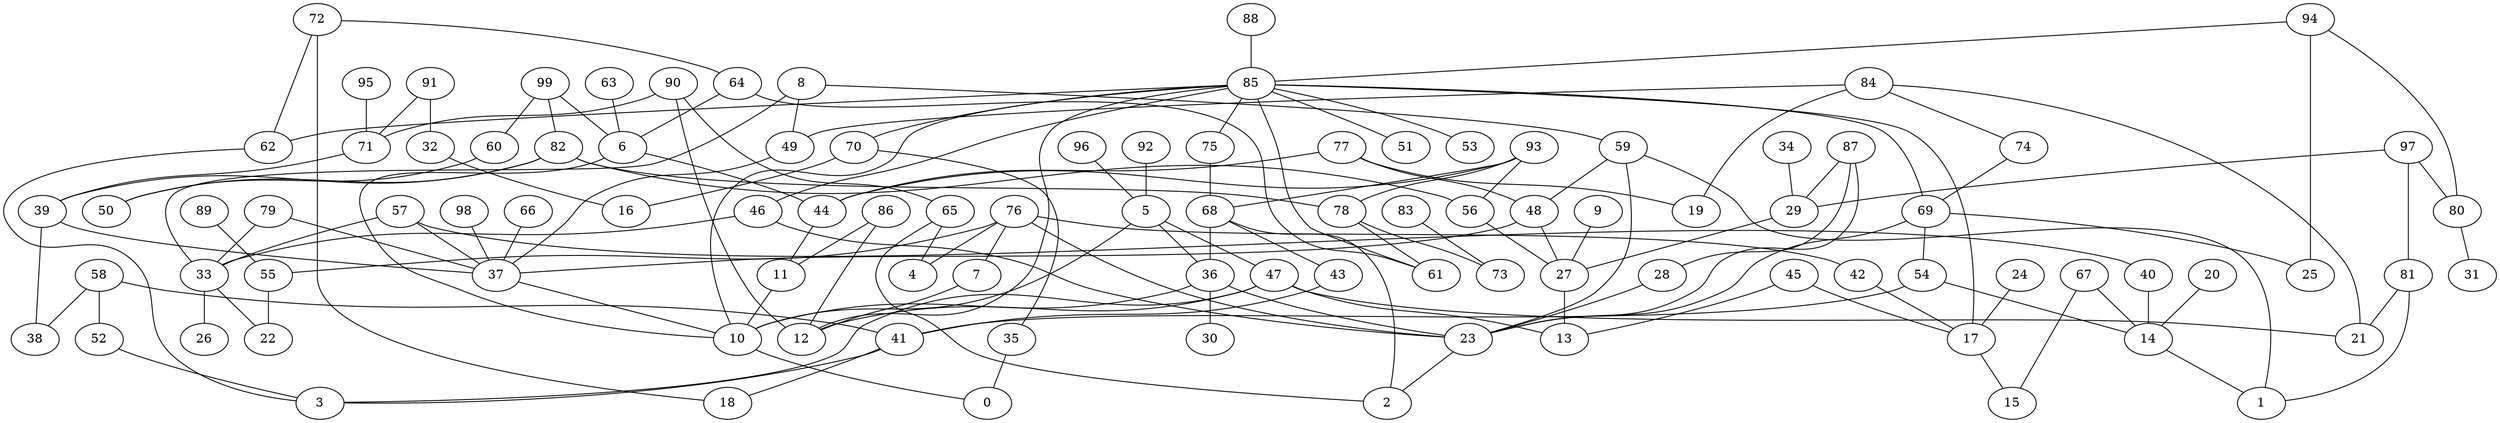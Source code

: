 digraph GG_graph {

subgraph G_graph {
edge [color = black]
"91" -> "32" [dir = none]
"92" -> "5" [dir = none]
"79" -> "33" [dir = none]
"63" -> "6" [dir = none]
"83" -> "73" [dir = none]
"89" -> "55" [dir = none]
"34" -> "29" [dir = none]
"9" -> "27" [dir = none]
"87" -> "29" [dir = none]
"24" -> "17" [dir = none]
"65" -> "2" [dir = none]
"76" -> "55" [dir = none]
"76" -> "7" [dir = none]
"76" -> "4" [dir = none]
"76" -> "23" [dir = none]
"64" -> "6" [dir = none]
"42" -> "17" [dir = none]
"82" -> "56" [dir = none]
"82" -> "78" [dir = none]
"82" -> "50" [dir = none]
"82" -> "39" [dir = none]
"98" -> "37" [dir = none]
"97" -> "81" [dir = none]
"97" -> "29" [dir = none]
"97" -> "80" [dir = none]
"68" -> "2" [dir = none]
"68" -> "36" [dir = none]
"39" -> "38" [dir = none]
"39" -> "37" [dir = none]
"95" -> "71" [dir = none]
"69" -> "54" [dir = none]
"45" -> "13" [dir = none]
"45" -> "17" [dir = none]
"57" -> "33" [dir = none]
"57" -> "37" [dir = none]
"90" -> "71" [dir = none]
"11" -> "10" [dir = none]
"93" -> "44" [dir = none]
"77" -> "44" [dir = none]
"48" -> "37" [dir = none]
"84" -> "19" [dir = none]
"84" -> "49" [dir = none]
"58" -> "52" [dir = none]
"58" -> "41" [dir = none]
"85" -> "12" [dir = none]
"85" -> "51" [dir = none]
"85" -> "53" [dir = none]
"85" -> "62" [dir = none]
"85" -> "61" [dir = none]
"85" -> "75" [dir = none]
"85" -> "17" [dir = none]
"85" -> "69" [dir = none]
"85" -> "70" [dir = none]
"85" -> "10" [dir = none]
"80" -> "31" [dir = none]
"49" -> "37" [dir = none]
"40" -> "14" [dir = none]
"10" -> "0" [dir = none]
"94" -> "25" [dir = none]
"94" -> "80" [dir = none]
"94" -> "85" [dir = none]
"36" -> "30" [dir = none]
"36" -> "23" [dir = none]
"36" -> "10" [dir = none]
"78" -> "73" [dir = none]
"70" -> "35" [dir = none]
"70" -> "16" [dir = none]
"66" -> "37" [dir = none]
"54" -> "41" [dir = none]
"54" -> "14" [dir = none]
"32" -> "16" [dir = none]
"88" -> "85" [dir = none]
"5" -> "47" [dir = none]
"5" -> "10" [dir = none]
"41" -> "18" [dir = none]
"41" -> "3" [dir = none]
"28" -> "23" [dir = none]
"37" -> "10" [dir = none]
"46" -> "23" [dir = none]
"74" -> "69" [dir = none]
"99" -> "60" [dir = none]
"99" -> "6" [dir = none]
"29" -> "27" [dir = none]
"71" -> "39" [dir = none]
"55" -> "22" [dir = none]
"86" -> "11" [dir = none]
"20" -> "14" [dir = none]
"72" -> "62" [dir = none]
"59" -> "1" [dir = none]
"59" -> "23" [dir = none]
"67" -> "15" [dir = none]
"67" -> "14" [dir = none]
"47" -> "21" [dir = none]
"96" -> "5" [dir = none]
"43" -> "41" [dir = none]
"6" -> "44" [dir = none]
"6" -> "10" [dir = none]
"33" -> "26" [dir = none]
"8" -> "33" [dir = none]
"81" -> "21" [dir = none]
"58" -> "38" [dir = none]
"59" -> "48" [dir = none]
"72" -> "18" [dir = none]
"33" -> "22" [dir = none]
"76" -> "42" [dir = none]
"44" -> "11" [dir = none]
"93" -> "78" [dir = none]
"57" -> "40" [dir = none]
"81" -> "1" [dir = none]
"69" -> "23" [dir = none]
"85" -> "46" [dir = none]
"8" -> "59" [dir = none]
"23" -> "2" [dir = none]
"47" -> "13" [dir = none]
"77" -> "48" [dir = none]
"60" -> "50" [dir = none]
"77" -> "19" [dir = none]
"62" -> "3" [dir = none]
"72" -> "64" [dir = none]
"47" -> "12" [dir = none]
"84" -> "21" [dir = none]
"27" -> "13" [dir = none]
"47" -> "3" [dir = none]
"48" -> "27" [dir = none]
"75" -> "68" [dir = none]
"52" -> "3" [dir = none]
"64" -> "61" [dir = none]
"69" -> "25" [dir = none]
"84" -> "74" [dir = none]
"90" -> "12" [dir = none]
"78" -> "61" [dir = none]
"46" -> "33" [dir = none]
"7" -> "12" [dir = none]
"90" -> "65" [dir = none]
"87" -> "23" [dir = none]
"87" -> "28" [dir = none]
"35" -> "0" [dir = none]
"93" -> "68" [dir = none]
"93" -> "56" [dir = none]
"86" -> "12" [dir = none]
"91" -> "71" [dir = none]
"5" -> "36" [dir = none]
"17" -> "15" [dir = none]
"8" -> "49" [dir = none]
"99" -> "82" [dir = none]
"79" -> "37" [dir = none]
"14" -> "1" [dir = none]
"65" -> "4" [dir = none]
"56" -> "27" [dir = none]
"68" -> "43" [dir = none]
}

}
